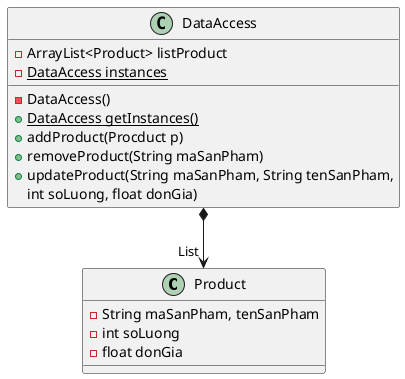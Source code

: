 @startuml
'https://plantuml.com/sequence-diagram

class Product{
    - String maSanPham, tenSanPham
    - int soLuong
    - float donGia
}
class DataAccess{
    - ArrayList<Product> listProduct
    - {static} DataAccess instances
    - DataAccess()
    + {static} DataAccess getInstances()
    + addProduct(Procduct p)
    + removeProduct(String maSanPham)
    + updateProduct(String maSanPham, String tenSanPham,
     int soLuong, float donGia)
}
DataAccess *-->"List "Product
@enduml